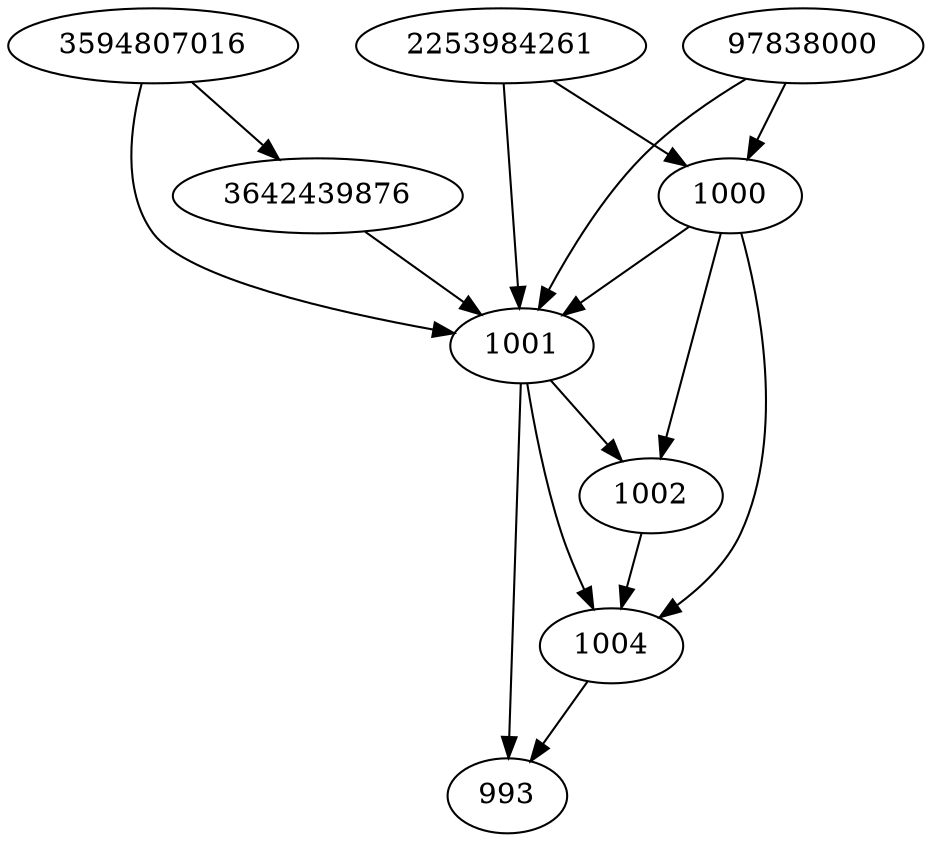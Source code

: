 strict digraph  {
993;
3642439876;
2253984261;
1000;
3594807016;
1002;
1001;
1004;
97838000;
3642439876 -> 1001;
2253984261 -> 1000;
2253984261 -> 1001;
1000 -> 1002;
1000 -> 1001;
1000 -> 1004;
3594807016 -> 1001;
3594807016 -> 3642439876;
1002 -> 1004;
1001 -> 1002;
1001 -> 993;
1001 -> 1004;
1004 -> 993;
97838000 -> 1000;
97838000 -> 1001;
}
